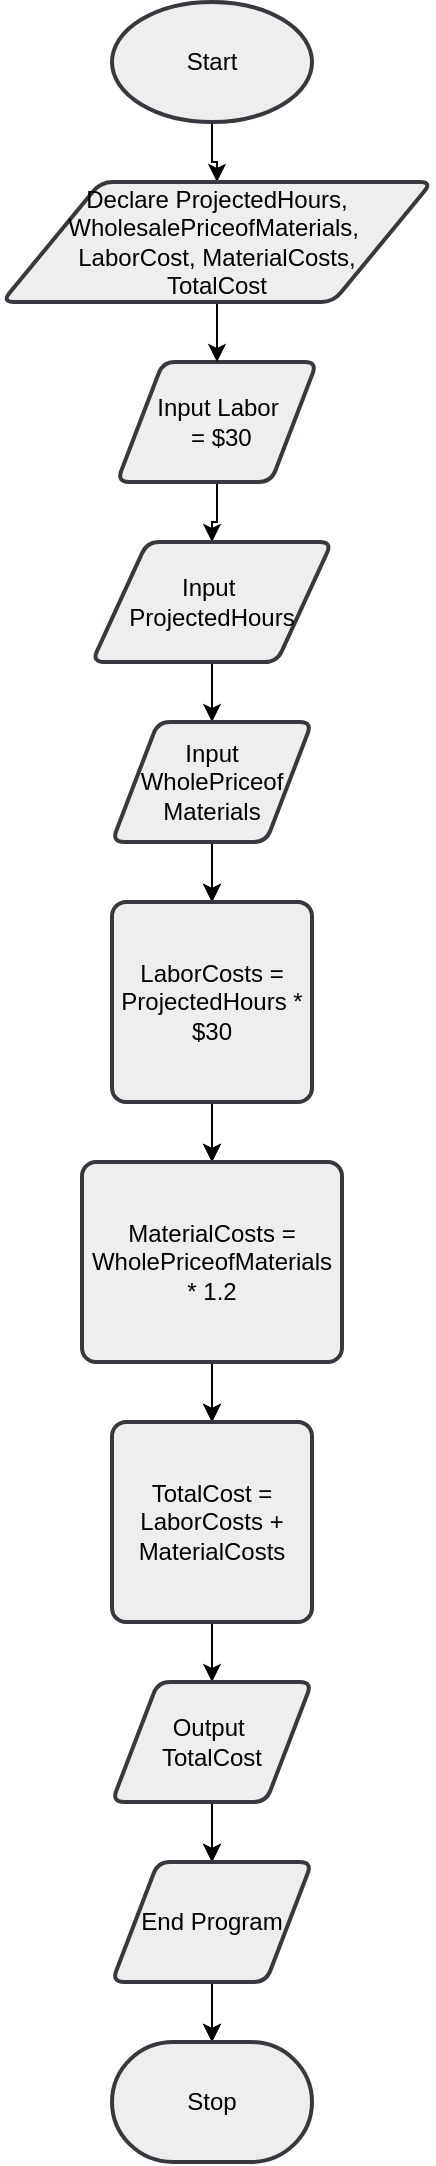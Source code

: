 <mxfile version="24.7.17">
  <diagram name="Page-1" id="nPIBE_KZODvHIQ4K4xuF">
    <mxGraphModel dx="1114" dy="656" grid="1" gridSize="10" guides="1" tooltips="1" connect="1" arrows="1" fold="1" page="1" pageScale="1" pageWidth="850" pageHeight="1100" background="#ffffff" math="0" shadow="0">
      <root>
        <mxCell id="0" />
        <mxCell id="1" parent="0" />
        <mxCell id="ecmypfrjjyiOZ83XFJCV-12" style="edgeStyle=orthogonalEdgeStyle;rounded=0;orthogonalLoop=1;jettySize=auto;html=1;strokeColor=#000000;" edge="1" parent="1" source="ecmypfrjjyiOZ83XFJCV-1" target="ecmypfrjjyiOZ83XFJCV-3">
          <mxGeometry relative="1" as="geometry" />
        </mxCell>
        <mxCell id="ecmypfrjjyiOZ83XFJCV-1" value="Start" style="strokeWidth=2;html=1;shape=mxgraph.flowchart.start_1;whiteSpace=wrap;fillColor=#eeeeee;strokeColor=#36393d;fontColor=#000000;" vertex="1" parent="1">
          <mxGeometry x="370" y="10" width="100" height="60" as="geometry" />
        </mxCell>
        <mxCell id="ecmypfrjjyiOZ83XFJCV-14" style="edgeStyle=orthogonalEdgeStyle;rounded=0;orthogonalLoop=1;jettySize=auto;html=1;strokeColor=#000000;" edge="1" parent="1" source="ecmypfrjjyiOZ83XFJCV-2" target="ecmypfrjjyiOZ83XFJCV-4">
          <mxGeometry relative="1" as="geometry" />
        </mxCell>
        <mxCell id="ecmypfrjjyiOZ83XFJCV-2" value="Input&amp;nbsp;&lt;span style=&quot;background-color: initial;&quot;&gt;Labor&lt;/span&gt;&lt;div&gt;&lt;div&gt;&amp;nbsp;= $30&lt;/div&gt;&lt;/div&gt;" style="shape=parallelogram;html=1;strokeWidth=2;perimeter=parallelogramPerimeter;whiteSpace=wrap;rounded=1;arcSize=12;size=0.23;fillColor=#eeeeee;strokeColor=#36393d;fontColor=#000000;" vertex="1" parent="1">
          <mxGeometry x="372.5" y="190" width="100" height="60" as="geometry" />
        </mxCell>
        <mxCell id="ecmypfrjjyiOZ83XFJCV-13" style="edgeStyle=orthogonalEdgeStyle;rounded=0;orthogonalLoop=1;jettySize=auto;html=1;strokeColor=#000000;" edge="1" parent="1" source="ecmypfrjjyiOZ83XFJCV-3" target="ecmypfrjjyiOZ83XFJCV-2">
          <mxGeometry relative="1" as="geometry" />
        </mxCell>
        <mxCell id="ecmypfrjjyiOZ83XFJCV-3" value="Declare ProjectedHours, WholesalePriceofMaterials,&amp;nbsp;&lt;div&gt;LaborCost, MaterialCosts,&lt;br&gt;&lt;div&gt;TotalCost&lt;/div&gt;&lt;/div&gt;" style="shape=parallelogram;html=1;strokeWidth=2;perimeter=parallelogramPerimeter;whiteSpace=wrap;rounded=1;arcSize=12;size=0.23;fillColor=#eeeeee;strokeColor=#36393d;fontColor=#000000;" vertex="1" parent="1">
          <mxGeometry x="315" y="100" width="215" height="60" as="geometry" />
        </mxCell>
        <mxCell id="ecmypfrjjyiOZ83XFJCV-15" style="edgeStyle=orthogonalEdgeStyle;rounded=0;orthogonalLoop=1;jettySize=auto;html=1;strokeColor=#000000;" edge="1" parent="1" source="ecmypfrjjyiOZ83XFJCV-4" target="ecmypfrjjyiOZ83XFJCV-5">
          <mxGeometry relative="1" as="geometry" />
        </mxCell>
        <mxCell id="ecmypfrjjyiOZ83XFJCV-4" value="Input&amp;nbsp;&lt;div&gt;ProjectedHours&lt;/div&gt;" style="shape=parallelogram;html=1;strokeWidth=2;perimeter=parallelogramPerimeter;whiteSpace=wrap;rounded=1;arcSize=12;size=0.23;fillColor=#eeeeee;strokeColor=#36393d;fontColor=#000000;" vertex="1" parent="1">
          <mxGeometry x="360" y="280" width="120" height="60" as="geometry" />
        </mxCell>
        <mxCell id="ecmypfrjjyiOZ83XFJCV-16" value="" style="edgeStyle=orthogonalEdgeStyle;rounded=0;orthogonalLoop=1;jettySize=auto;html=1;" edge="1" parent="1" source="ecmypfrjjyiOZ83XFJCV-5" target="ecmypfrjjyiOZ83XFJCV-6">
          <mxGeometry relative="1" as="geometry" />
        </mxCell>
        <mxCell id="ecmypfrjjyiOZ83XFJCV-17" style="edgeStyle=orthogonalEdgeStyle;rounded=0;orthogonalLoop=1;jettySize=auto;html=1;strokeColor=#000000;" edge="1" parent="1" source="ecmypfrjjyiOZ83XFJCV-5" target="ecmypfrjjyiOZ83XFJCV-6">
          <mxGeometry relative="1" as="geometry" />
        </mxCell>
        <mxCell id="ecmypfrjjyiOZ83XFJCV-5" value="Input WholePriceof Materials" style="shape=parallelogram;html=1;strokeWidth=2;perimeter=parallelogramPerimeter;whiteSpace=wrap;rounded=1;arcSize=12;size=0.23;fillColor=#eeeeee;strokeColor=#36393d;fontColor=#000000;" vertex="1" parent="1">
          <mxGeometry x="370" y="370" width="100" height="60" as="geometry" />
        </mxCell>
        <mxCell id="ecmypfrjjyiOZ83XFJCV-18" value="" style="edgeStyle=orthogonalEdgeStyle;rounded=0;orthogonalLoop=1;jettySize=auto;html=1;" edge="1" parent="1" source="ecmypfrjjyiOZ83XFJCV-6" target="ecmypfrjjyiOZ83XFJCV-7">
          <mxGeometry relative="1" as="geometry" />
        </mxCell>
        <mxCell id="ecmypfrjjyiOZ83XFJCV-19" style="edgeStyle=orthogonalEdgeStyle;rounded=0;orthogonalLoop=1;jettySize=auto;html=1;strokeColor=#000000;" edge="1" parent="1" source="ecmypfrjjyiOZ83XFJCV-6" target="ecmypfrjjyiOZ83XFJCV-7">
          <mxGeometry relative="1" as="geometry" />
        </mxCell>
        <mxCell id="ecmypfrjjyiOZ83XFJCV-6" value="LaborCosts = ProjectedHours * $30" style="rounded=1;whiteSpace=wrap;html=1;absoluteArcSize=1;arcSize=14;strokeWidth=2;fillColor=#eeeeee;strokeColor=#36393d;fontColor=#000000;" vertex="1" parent="1">
          <mxGeometry x="370" y="460" width="100" height="100" as="geometry" />
        </mxCell>
        <mxCell id="ecmypfrjjyiOZ83XFJCV-20" value="" style="edgeStyle=orthogonalEdgeStyle;rounded=0;orthogonalLoop=1;jettySize=auto;html=1;" edge="1" parent="1" source="ecmypfrjjyiOZ83XFJCV-7" target="ecmypfrjjyiOZ83XFJCV-8">
          <mxGeometry relative="1" as="geometry" />
        </mxCell>
        <mxCell id="ecmypfrjjyiOZ83XFJCV-21" style="edgeStyle=orthogonalEdgeStyle;rounded=0;orthogonalLoop=1;jettySize=auto;html=1;strokeColor=#000000;" edge="1" parent="1" source="ecmypfrjjyiOZ83XFJCV-7" target="ecmypfrjjyiOZ83XFJCV-8">
          <mxGeometry relative="1" as="geometry" />
        </mxCell>
        <mxCell id="ecmypfrjjyiOZ83XFJCV-7" value="&lt;font color=&quot;#000000&quot;&gt;MaterialCosts = WholePriceofMaterials * 1.2&lt;/font&gt;" style="rounded=1;whiteSpace=wrap;html=1;absoluteArcSize=1;arcSize=14;strokeWidth=2;fillColor=#eeeeee;strokeColor=#36393d;" vertex="1" parent="1">
          <mxGeometry x="355" y="590" width="130" height="100" as="geometry" />
        </mxCell>
        <mxCell id="ecmypfrjjyiOZ83XFJCV-22" value="" style="edgeStyle=orthogonalEdgeStyle;rounded=0;orthogonalLoop=1;jettySize=auto;html=1;" edge="1" parent="1" source="ecmypfrjjyiOZ83XFJCV-8" target="ecmypfrjjyiOZ83XFJCV-10">
          <mxGeometry relative="1" as="geometry" />
        </mxCell>
        <mxCell id="ecmypfrjjyiOZ83XFJCV-23" style="edgeStyle=orthogonalEdgeStyle;rounded=0;orthogonalLoop=1;jettySize=auto;html=1;strokeColor=#000000;" edge="1" parent="1" source="ecmypfrjjyiOZ83XFJCV-8" target="ecmypfrjjyiOZ83XFJCV-9">
          <mxGeometry relative="1" as="geometry" />
        </mxCell>
        <mxCell id="ecmypfrjjyiOZ83XFJCV-8" value="TotalCost = LaborCosts + MaterialCosts" style="rounded=1;whiteSpace=wrap;html=1;absoluteArcSize=1;arcSize=14;strokeWidth=2;fillColor=#eeeeee;strokeColor=#36393d;fontColor=#000000;" vertex="1" parent="1">
          <mxGeometry x="370" y="720" width="100" height="100" as="geometry" />
        </mxCell>
        <mxCell id="ecmypfrjjyiOZ83XFJCV-24" value="" style="edgeStyle=orthogonalEdgeStyle;rounded=0;orthogonalLoop=1;jettySize=auto;html=1;" edge="1" parent="1" source="ecmypfrjjyiOZ83XFJCV-9" target="ecmypfrjjyiOZ83XFJCV-11">
          <mxGeometry relative="1" as="geometry" />
        </mxCell>
        <mxCell id="ecmypfrjjyiOZ83XFJCV-25" style="edgeStyle=orthogonalEdgeStyle;rounded=0;orthogonalLoop=1;jettySize=auto;html=1;strokeColor=#000000;" edge="1" parent="1" source="ecmypfrjjyiOZ83XFJCV-9" target="ecmypfrjjyiOZ83XFJCV-10">
          <mxGeometry relative="1" as="geometry" />
        </mxCell>
        <mxCell id="ecmypfrjjyiOZ83XFJCV-9" value="Output&amp;nbsp;&lt;div&gt;TotalCost&lt;/div&gt;" style="shape=parallelogram;html=1;strokeWidth=2;perimeter=parallelogramPerimeter;whiteSpace=wrap;rounded=1;arcSize=12;size=0.23;fillColor=#eeeeee;strokeColor=#36393d;fontColor=#000000;" vertex="1" parent="1">
          <mxGeometry x="370" y="850" width="100" height="60" as="geometry" />
        </mxCell>
        <mxCell id="ecmypfrjjyiOZ83XFJCV-26" style="edgeStyle=orthogonalEdgeStyle;rounded=0;orthogonalLoop=1;jettySize=auto;html=1;strokeColor=#000000;" edge="1" parent="1" source="ecmypfrjjyiOZ83XFJCV-10" target="ecmypfrjjyiOZ83XFJCV-11">
          <mxGeometry relative="1" as="geometry" />
        </mxCell>
        <mxCell id="ecmypfrjjyiOZ83XFJCV-10" value="End Program" style="shape=parallelogram;html=1;strokeWidth=2;perimeter=parallelogramPerimeter;whiteSpace=wrap;rounded=1;arcSize=12;size=0.23;fillColor=#eeeeee;strokeColor=#36393d;fontColor=#000000;" vertex="1" parent="1">
          <mxGeometry x="370" y="940" width="100" height="60" as="geometry" />
        </mxCell>
        <mxCell id="ecmypfrjjyiOZ83XFJCV-11" value="Stop" style="strokeWidth=2;html=1;shape=mxgraph.flowchart.terminator;whiteSpace=wrap;fillColor=#eeeeee;strokeColor=#36393d;fontColor=#000000;" vertex="1" parent="1">
          <mxGeometry x="370" y="1030" width="100" height="60" as="geometry" />
        </mxCell>
      </root>
    </mxGraphModel>
  </diagram>
</mxfile>
